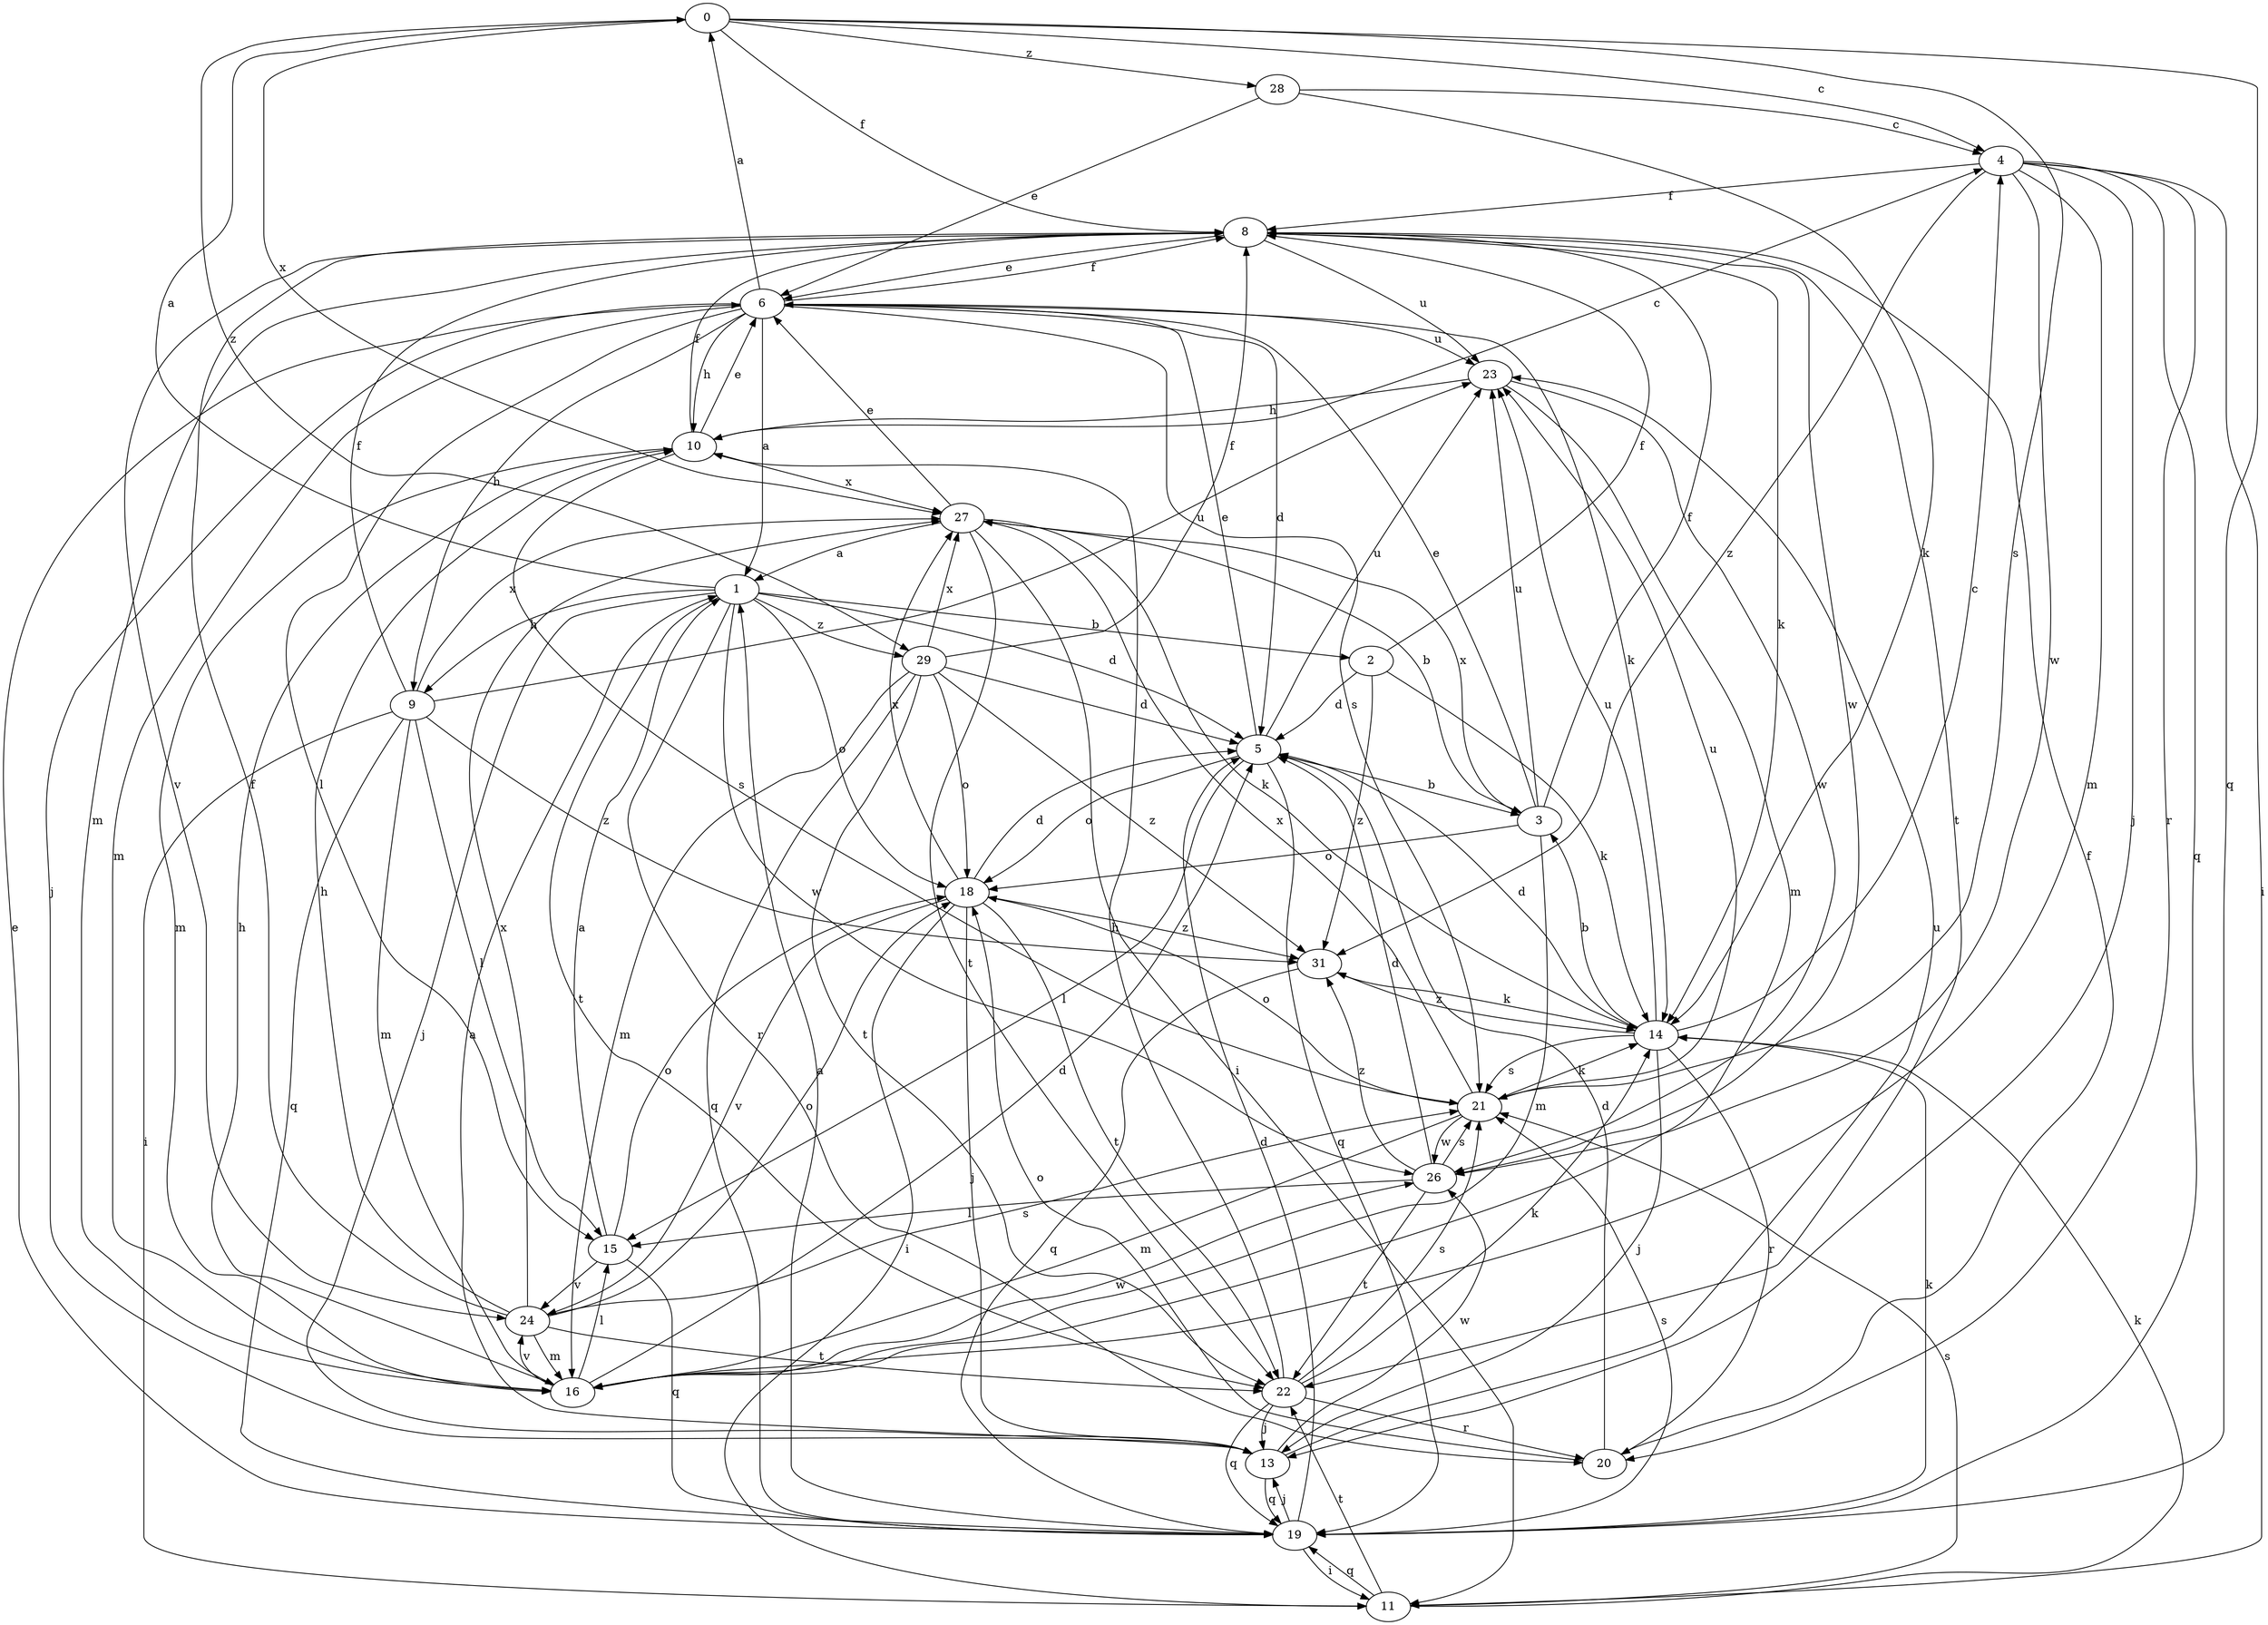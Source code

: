 strict digraph  {
0;
1;
2;
3;
4;
5;
6;
8;
9;
10;
11;
13;
14;
15;
16;
18;
19;
20;
21;
22;
23;
24;
26;
27;
28;
29;
31;
0 -> 4  [label=c];
0 -> 8  [label=f];
0 -> 19  [label=q];
0 -> 21  [label=s];
0 -> 27  [label=x];
0 -> 28  [label=z];
0 -> 29  [label=z];
1 -> 0  [label=a];
1 -> 2  [label=b];
1 -> 5  [label=d];
1 -> 9  [label=h];
1 -> 13  [label=j];
1 -> 18  [label=o];
1 -> 20  [label=r];
1 -> 22  [label=t];
1 -> 26  [label=w];
1 -> 29  [label=z];
2 -> 5  [label=d];
2 -> 8  [label=f];
2 -> 14  [label=k];
2 -> 31  [label=z];
3 -> 6  [label=e];
3 -> 8  [label=f];
3 -> 16  [label=m];
3 -> 18  [label=o];
3 -> 23  [label=u];
3 -> 27  [label=x];
4 -> 8  [label=f];
4 -> 11  [label=i];
4 -> 13  [label=j];
4 -> 16  [label=m];
4 -> 19  [label=q];
4 -> 20  [label=r];
4 -> 26  [label=w];
4 -> 31  [label=z];
5 -> 3  [label=b];
5 -> 6  [label=e];
5 -> 15  [label=l];
5 -> 18  [label=o];
5 -> 19  [label=q];
5 -> 23  [label=u];
6 -> 0  [label=a];
6 -> 1  [label=a];
6 -> 5  [label=d];
6 -> 8  [label=f];
6 -> 9  [label=h];
6 -> 10  [label=h];
6 -> 13  [label=j];
6 -> 14  [label=k];
6 -> 15  [label=l];
6 -> 16  [label=m];
6 -> 21  [label=s];
6 -> 23  [label=u];
8 -> 6  [label=e];
8 -> 14  [label=k];
8 -> 16  [label=m];
8 -> 22  [label=t];
8 -> 23  [label=u];
8 -> 24  [label=v];
8 -> 26  [label=w];
9 -> 8  [label=f];
9 -> 11  [label=i];
9 -> 15  [label=l];
9 -> 16  [label=m];
9 -> 19  [label=q];
9 -> 23  [label=u];
9 -> 27  [label=x];
9 -> 31  [label=z];
10 -> 4  [label=c];
10 -> 6  [label=e];
10 -> 8  [label=f];
10 -> 16  [label=m];
10 -> 21  [label=s];
10 -> 27  [label=x];
11 -> 14  [label=k];
11 -> 19  [label=q];
11 -> 21  [label=s];
11 -> 22  [label=t];
13 -> 1  [label=a];
13 -> 19  [label=q];
13 -> 23  [label=u];
13 -> 26  [label=w];
14 -> 3  [label=b];
14 -> 4  [label=c];
14 -> 5  [label=d];
14 -> 13  [label=j];
14 -> 20  [label=r];
14 -> 21  [label=s];
14 -> 23  [label=u];
14 -> 31  [label=z];
15 -> 1  [label=a];
15 -> 18  [label=o];
15 -> 19  [label=q];
15 -> 24  [label=v];
16 -> 5  [label=d];
16 -> 10  [label=h];
16 -> 15  [label=l];
16 -> 24  [label=v];
16 -> 26  [label=w];
18 -> 5  [label=d];
18 -> 11  [label=i];
18 -> 13  [label=j];
18 -> 22  [label=t];
18 -> 24  [label=v];
18 -> 27  [label=x];
18 -> 31  [label=z];
19 -> 1  [label=a];
19 -> 5  [label=d];
19 -> 6  [label=e];
19 -> 11  [label=i];
19 -> 13  [label=j];
19 -> 14  [label=k];
19 -> 21  [label=s];
20 -> 5  [label=d];
20 -> 8  [label=f];
20 -> 18  [label=o];
21 -> 14  [label=k];
21 -> 16  [label=m];
21 -> 18  [label=o];
21 -> 23  [label=u];
21 -> 26  [label=w];
21 -> 27  [label=x];
22 -> 10  [label=h];
22 -> 13  [label=j];
22 -> 14  [label=k];
22 -> 19  [label=q];
22 -> 20  [label=r];
22 -> 21  [label=s];
23 -> 10  [label=h];
23 -> 16  [label=m];
23 -> 26  [label=w];
24 -> 8  [label=f];
24 -> 10  [label=h];
24 -> 16  [label=m];
24 -> 18  [label=o];
24 -> 21  [label=s];
24 -> 22  [label=t];
24 -> 27  [label=x];
26 -> 5  [label=d];
26 -> 15  [label=l];
26 -> 21  [label=s];
26 -> 22  [label=t];
26 -> 31  [label=z];
27 -> 1  [label=a];
27 -> 3  [label=b];
27 -> 6  [label=e];
27 -> 11  [label=i];
27 -> 14  [label=k];
27 -> 22  [label=t];
28 -> 4  [label=c];
28 -> 6  [label=e];
28 -> 14  [label=k];
29 -> 5  [label=d];
29 -> 8  [label=f];
29 -> 16  [label=m];
29 -> 18  [label=o];
29 -> 19  [label=q];
29 -> 22  [label=t];
29 -> 27  [label=x];
29 -> 31  [label=z];
31 -> 14  [label=k];
31 -> 19  [label=q];
}
